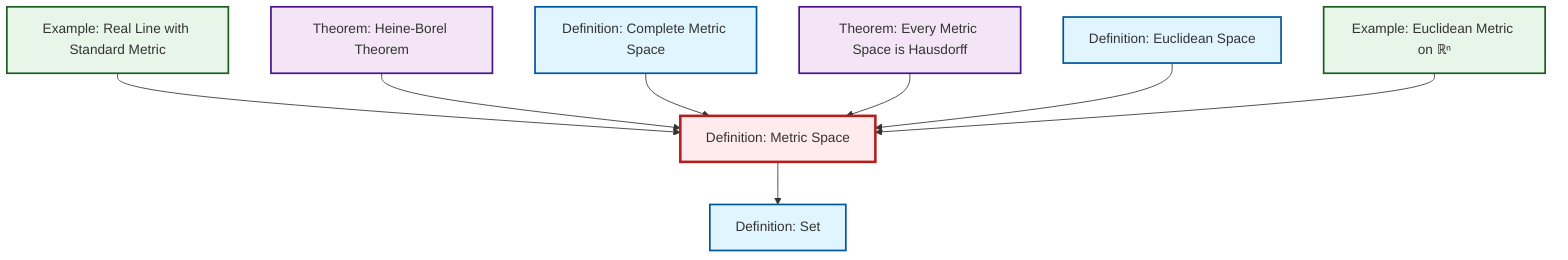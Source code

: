 graph TD
    classDef definition fill:#e1f5fe,stroke:#01579b,stroke-width:2px
    classDef theorem fill:#f3e5f5,stroke:#4a148c,stroke-width:2px
    classDef axiom fill:#fff3e0,stroke:#e65100,stroke-width:2px
    classDef example fill:#e8f5e9,stroke:#1b5e20,stroke-width:2px
    classDef current fill:#ffebee,stroke:#b71c1c,stroke-width:3px
    thm-metric-hausdorff["Theorem: Every Metric Space is Hausdorff"]:::theorem
    def-metric-space["Definition: Metric Space"]:::definition
    ex-real-line-metric["Example: Real Line with Standard Metric"]:::example
    ex-euclidean-metric["Example: Euclidean Metric on ℝⁿ"]:::example
    def-complete-metric-space["Definition: Complete Metric Space"]:::definition
    def-euclidean-space["Definition: Euclidean Space"]:::definition
    thm-heine-borel["Theorem: Heine-Borel Theorem"]:::theorem
    def-set["Definition: Set"]:::definition
    ex-real-line-metric --> def-metric-space
    thm-heine-borel --> def-metric-space
    def-complete-metric-space --> def-metric-space
    thm-metric-hausdorff --> def-metric-space
    def-euclidean-space --> def-metric-space
    def-metric-space --> def-set
    ex-euclidean-metric --> def-metric-space
    class def-metric-space current
